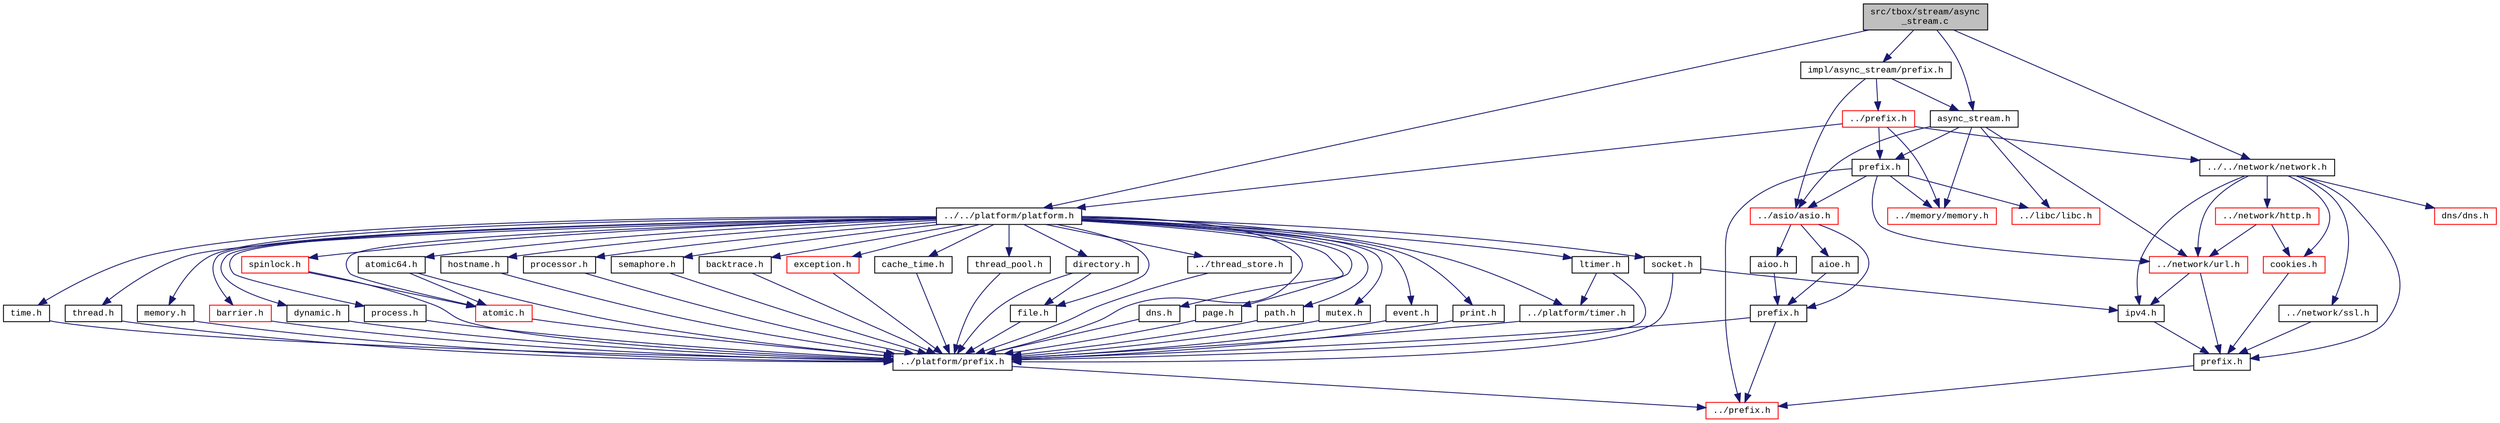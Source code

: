 digraph "src/tbox/stream/async_stream.c"
{
  edge [fontname="CourierNew",fontsize="10",labelfontname="CourierNew",labelfontsize="10"];
  node [fontname="CourierNew",fontsize="10",shape=record];
  Node1 [label="src/tbox/stream/async\l_stream.c",height=0.2,width=0.4,color="black", fillcolor="grey75", style="filled" fontcolor="black"];
  Node1 -> Node2 [color="midnightblue",fontsize="10",style="solid",fontname="CourierNew"];
  Node2 [label="async_stream.h",height=0.2,width=0.4,color="black", fillcolor="white", style="filled",URL="$d0/d4d/async__stream_8h.html"];
  Node2 -> Node3 [color="midnightblue",fontsize="10",style="solid",fontname="CourierNew"];
  Node3 [label="prefix.h",height=0.2,width=0.4,color="black", fillcolor="white", style="filled",URL="$d2/dd0/stream_2prefix_8h_source.html"];
  Node3 -> Node4 [color="midnightblue",fontsize="10",style="solid",fontname="CourierNew"];
  Node4 [label="../prefix.h",height=0.2,width=0.4,color="red", fillcolor="white", style="filled",URL="$df/d5c/prefix_8h_source.html"];
  Node3 -> Node5 [color="midnightblue",fontsize="10",style="solid",fontname="CourierNew"];
  Node5 [label="../libc/libc.h",height=0.2,width=0.4,color="red", fillcolor="white", style="filled",URL="$db/dc8/libc_8h.html"];
  Node3 -> Node6 [color="midnightblue",fontsize="10",style="solid",fontname="CourierNew"];
  Node6 [label="../network/url.h",height=0.2,width=0.4,color="red", fillcolor="white", style="filled",URL="$d9/d0e/network_2url_8h_source.html"];
  Node6 -> Node7 [color="midnightblue",fontsize="10",style="solid",fontname="CourierNew"];
  Node7 [label="prefix.h",height=0.2,width=0.4,color="black", fillcolor="white", style="filled",URL="$d2/df3/network_2prefix_8h_source.html"];
  Node7 -> Node4 [color="midnightblue",fontsize="10",style="solid",fontname="CourierNew"];
  Node6 -> Node8 [color="midnightblue",fontsize="10",style="solid",fontname="CourierNew"];
  Node8 [label="ipv4.h",height=0.2,width=0.4,color="black", fillcolor="white", style="filled",URL="$d7/d19/ipv4_8h.html"];
  Node8 -> Node7 [color="midnightblue",fontsize="10",style="solid",fontname="CourierNew"];
  Node3 -> Node9 [color="midnightblue",fontsize="10",style="solid",fontname="CourierNew"];
  Node9 [label="../asio/asio.h",height=0.2,width=0.4,color="red", fillcolor="white", style="filled",URL="$d4/d68/asio_8h.html"];
  Node9 -> Node10 [color="midnightblue",fontsize="10",style="solid",fontname="CourierNew"];
  Node10 [label="prefix.h",height=0.2,width=0.4,color="black", fillcolor="white", style="filled",URL="$db/d56/asio_2prefix_8h_source.html"];
  Node10 -> Node4 [color="midnightblue",fontsize="10",style="solid",fontname="CourierNew"];
  Node10 -> Node11 [color="midnightblue",fontsize="10",style="solid",fontname="CourierNew"];
  Node11 [label="../platform/prefix.h",height=0.2,width=0.4,color="black", fillcolor="white", style="filled",URL="$db/dfa/platform_2prefix_8h_source.html"];
  Node11 -> Node4 [color="midnightblue",fontsize="10",style="solid",fontname="CourierNew"];
  Node9 -> Node12 [color="midnightblue",fontsize="10",style="solid",fontname="CourierNew"];
  Node12 [label="aioo.h",height=0.2,width=0.4,color="black", fillcolor="white", style="filled",URL="$d6/d9b/aioo_8h.html"];
  Node12 -> Node10 [color="midnightblue",fontsize="10",style="solid",fontname="CourierNew"];
  Node9 -> Node13 [color="midnightblue",fontsize="10",style="solid",fontname="CourierNew"];
  Node13 [label="aioe.h",height=0.2,width=0.4,color="black", fillcolor="white", style="filled",URL="$d5/d10/aioe_8h.html"];
  Node13 -> Node10 [color="midnightblue",fontsize="10",style="solid",fontname="CourierNew"];
  Node3 -> Node14 [color="midnightblue",fontsize="10",style="solid",fontname="CourierNew"];
  Node14 [label="../memory/memory.h",height=0.2,width=0.4,color="red", fillcolor="white", style="filled",URL="$dd/d7b/memory_2memory_8h_source.html"];
  Node2 -> Node9 [color="midnightblue",fontsize="10",style="solid",fontname="CourierNew"];
  Node2 -> Node5 [color="midnightblue",fontsize="10",style="solid",fontname="CourierNew"];
  Node2 -> Node6 [color="midnightblue",fontsize="10",style="solid",fontname="CourierNew"];
  Node2 -> Node14 [color="midnightblue",fontsize="10",style="solid",fontname="CourierNew"];
  Node1 -> Node15 [color="midnightblue",fontsize="10",style="solid",fontname="CourierNew"];
  Node15 [label="impl/async_stream/prefix.h",height=0.2,width=0.4,color="black", fillcolor="white", style="filled",URL="$df/d68/stream_2impl_2async__stream_2prefix_8h_source.html"];
  Node15 -> Node16 [color="midnightblue",fontsize="10",style="solid",fontname="CourierNew"];
  Node16 [label="../prefix.h",height=0.2,width=0.4,color="red", fillcolor="white", style="filled",URL="$dc/dd3/stream_2impl_2prefix_8h_source.html"];
  Node16 -> Node3 [color="midnightblue",fontsize="10",style="solid",fontname="CourierNew"];
  Node16 -> Node14 [color="midnightblue",fontsize="10",style="solid",fontname="CourierNew"];
  Node16 -> Node17 [color="midnightblue",fontsize="10",style="solid",fontname="CourierNew"];
  Node17 [label="../../network/network.h",height=0.2,width=0.4,color="black", fillcolor="white", style="filled",URL="$d9/d94/network_8h.html"];
  Node17 -> Node7 [color="midnightblue",fontsize="10",style="solid",fontname="CourierNew"];
  Node17 -> Node18 [color="midnightblue",fontsize="10",style="solid",fontname="CourierNew"];
  Node18 [label="../network/ssl.h",height=0.2,width=0.4,color="black", fillcolor="white", style="filled",URL="$d7/d29/network_2ssl_8h_source.html"];
  Node18 -> Node7 [color="midnightblue",fontsize="10",style="solid",fontname="CourierNew"];
  Node17 -> Node6 [color="midnightblue",fontsize="10",style="solid",fontname="CourierNew"];
  Node17 -> Node8 [color="midnightblue",fontsize="10",style="solid",fontname="CourierNew"];
  Node17 -> Node19 [color="midnightblue",fontsize="10",style="solid",fontname="CourierNew"];
  Node19 [label="../network/http.h",height=0.2,width=0.4,color="red", fillcolor="white", style="filled",URL="$d0/ded/network_2http_8h_source.html"];
  Node19 -> Node20 [color="midnightblue",fontsize="10",style="solid",fontname="CourierNew"];
  Node20 [label="cookies.h",height=0.2,width=0.4,color="red", fillcolor="white", style="filled",URL="$da/dea/cookies_8h.html"];
  Node20 -> Node7 [color="midnightblue",fontsize="10",style="solid",fontname="CourierNew"];
  Node19 -> Node6 [color="midnightblue",fontsize="10",style="solid",fontname="CourierNew"];
  Node17 -> Node20 [color="midnightblue",fontsize="10",style="solid",fontname="CourierNew"];
  Node17 -> Node21 [color="midnightblue",fontsize="10",style="solid",fontname="CourierNew"];
  Node21 [label="dns/dns.h",height=0.2,width=0.4,color="red", fillcolor="white", style="filled",URL="$d6/d59/network_2dns_2dns_8h_source.html"];
  Node16 -> Node22 [color="midnightblue",fontsize="10",style="solid",fontname="CourierNew"];
  Node22 [label="../../platform/platform.h",height=0.2,width=0.4,color="black", fillcolor="white", style="filled",URL="$de/d03/platform_8h.html"];
  Node22 -> Node11 [color="midnightblue",fontsize="10",style="solid",fontname="CourierNew"];
  Node22 -> Node23 [color="midnightblue",fontsize="10",style="solid",fontname="CourierNew"];
  Node23 [label="dns.h",height=0.2,width=0.4,color="black", fillcolor="white", style="filled",URL="$d9/d31/platform_2dns_8h_source.html"];
  Node23 -> Node11 [color="midnightblue",fontsize="10",style="solid",fontname="CourierNew"];
  Node22 -> Node24 [color="midnightblue",fontsize="10",style="solid",fontname="CourierNew"];
  Node24 [label="page.h",height=0.2,width=0.4,color="black", fillcolor="white", style="filled",URL="$de/dad/page_8h.html"];
  Node24 -> Node11 [color="midnightblue",fontsize="10",style="solid",fontname="CourierNew"];
  Node22 -> Node25 [color="midnightblue",fontsize="10",style="solid",fontname="CourierNew"];
  Node25 [label="path.h",height=0.2,width=0.4,color="black", fillcolor="white", style="filled",URL="$d7/dd4/path_8h_source.html"];
  Node25 -> Node11 [color="midnightblue",fontsize="10",style="solid",fontname="CourierNew"];
  Node22 -> Node26 [color="midnightblue",fontsize="10",style="solid",fontname="CourierNew"];
  Node26 [label="file.h",height=0.2,width=0.4,color="black", fillcolor="white", style="filled",URL="$d2/d4d/file_8h.html"];
  Node26 -> Node11 [color="midnightblue",fontsize="10",style="solid",fontname="CourierNew"];
  Node22 -> Node27 [color="midnightblue",fontsize="10",style="solid",fontname="CourierNew"];
  Node27 [label="time.h",height=0.2,width=0.4,color="black", fillcolor="white", style="filled",URL="$db/d97/platform_2time_8h_source.html"];
  Node27 -> Node11 [color="midnightblue",fontsize="10",style="solid",fontname="CourierNew"];
  Node22 -> Node28 [color="midnightblue",fontsize="10",style="solid",fontname="CourierNew"];
  Node28 [label="mutex.h",height=0.2,width=0.4,color="black", fillcolor="white", style="filled",URL="$d0/df8/mutex_8h.html"];
  Node28 -> Node11 [color="midnightblue",fontsize="10",style="solid",fontname="CourierNew"];
  Node22 -> Node29 [color="midnightblue",fontsize="10",style="solid",fontname="CourierNew"];
  Node29 [label="event.h",height=0.2,width=0.4,color="black", fillcolor="white", style="filled",URL="$dd/d20/event_8h.html"];
  Node29 -> Node11 [color="midnightblue",fontsize="10",style="solid",fontname="CourierNew"];
  Node22 -> Node30 [color="midnightblue",fontsize="10",style="solid",fontname="CourierNew"];
  Node30 [label="../platform/timer.h",height=0.2,width=0.4,color="black", fillcolor="white", style="filled",URL="$d5/dd0/timer_8h.html"];
  Node30 -> Node11 [color="midnightblue",fontsize="10",style="solid",fontname="CourierNew"];
  Node22 -> Node31 [color="midnightblue",fontsize="10",style="solid",fontname="CourierNew"];
  Node31 [label="print.h",height=0.2,width=0.4,color="black", fillcolor="white", style="filled",URL="$d5/d77/print_8h.html"];
  Node31 -> Node11 [color="midnightblue",fontsize="10",style="solid",fontname="CourierNew"];
  Node22 -> Node32 [color="midnightblue",fontsize="10",style="solid",fontname="CourierNew"];
  Node32 [label="ltimer.h",height=0.2,width=0.4,color="black", fillcolor="white", style="filled",URL="$d5/d7d/ltimer_8h.html"];
  Node32 -> Node11 [color="midnightblue",fontsize="10",style="solid",fontname="CourierNew"];
  Node32 -> Node30 [color="midnightblue",fontsize="10",style="solid",fontname="CourierNew"];
  Node22 -> Node33 [color="midnightblue",fontsize="10",style="solid",fontname="CourierNew"];
  Node33 [label="socket.h",height=0.2,width=0.4,color="black", fillcolor="white", style="filled",URL="$da/ddd/socket_8h.html"];
  Node33 -> Node11 [color="midnightblue",fontsize="10",style="solid",fontname="CourierNew"];
  Node33 -> Node8 [color="midnightblue",fontsize="10",style="solid",fontname="CourierNew"];
  Node22 -> Node34 [color="midnightblue",fontsize="10",style="solid",fontname="CourierNew"];
  Node34 [label="thread.h",height=0.2,width=0.4,color="black", fillcolor="white", style="filled",URL="$db/dd5/thread_8h.html"];
  Node34 -> Node11 [color="midnightblue",fontsize="10",style="solid",fontname="CourierNew"];
  Node22 -> Node35 [color="midnightblue",fontsize="10",style="solid",fontname="CourierNew"];
  Node35 [label="atomic.h",height=0.2,width=0.4,color="red", fillcolor="white", style="filled",URL="$dd/d02/atomic_8h_source.html"];
  Node35 -> Node11 [color="midnightblue",fontsize="10",style="solid",fontname="CourierNew"];
  Node22 -> Node36 [color="midnightblue",fontsize="10",style="solid",fontname="CourierNew"];
  Node36 [label="memory.h",height=0.2,width=0.4,color="black", fillcolor="white", style="filled",URL="$d0/db0/platform_2memory_8h_source.html"];
  Node36 -> Node11 [color="midnightblue",fontsize="10",style="solid",fontname="CourierNew"];
  Node22 -> Node37 [color="midnightblue",fontsize="10",style="solid",fontname="CourierNew"];
  Node37 [label="barrier.h",height=0.2,width=0.4,color="red", fillcolor="white", style="filled",URL="$df/d9a/barrier_8h_source.html"];
  Node37 -> Node11 [color="midnightblue",fontsize="10",style="solid",fontname="CourierNew"];
  Node22 -> Node38 [color="midnightblue",fontsize="10",style="solid",fontname="CourierNew"];
  Node38 [label="dynamic.h",height=0.2,width=0.4,color="black", fillcolor="white", style="filled",URL="$df/dd3/dynamic_8h_source.html"];
  Node38 -> Node11 [color="midnightblue",fontsize="10",style="solid",fontname="CourierNew"];
  Node22 -> Node39 [color="midnightblue",fontsize="10",style="solid",fontname="CourierNew"];
  Node39 [label="process.h",height=0.2,width=0.4,color="black", fillcolor="white", style="filled",URL="$da/d42/process_8h.html"];
  Node39 -> Node11 [color="midnightblue",fontsize="10",style="solid",fontname="CourierNew"];
  Node22 -> Node40 [color="midnightblue",fontsize="10",style="solid",fontname="CourierNew"];
  Node40 [label="spinlock.h",height=0.2,width=0.4,color="red", fillcolor="white", style="filled",URL="$df/d63/spinlock_8h.html"];
  Node40 -> Node11 [color="midnightblue",fontsize="10",style="solid",fontname="CourierNew"];
  Node40 -> Node35 [color="midnightblue",fontsize="10",style="solid",fontname="CourierNew"];
  Node22 -> Node41 [color="midnightblue",fontsize="10",style="solid",fontname="CourierNew"];
  Node41 [label="atomic64.h",height=0.2,width=0.4,color="black", fillcolor="white", style="filled",URL="$df/dd4/atomic64_8h_source.html"];
  Node41 -> Node11 [color="midnightblue",fontsize="10",style="solid",fontname="CourierNew"];
  Node41 -> Node35 [color="midnightblue",fontsize="10",style="solid",fontname="CourierNew"];
  Node22 -> Node42 [color="midnightblue",fontsize="10",style="solid",fontname="CourierNew"];
  Node42 [label="hostname.h",height=0.2,width=0.4,color="black", fillcolor="white", style="filled",URL="$d4/de1/hostname_8h.html"];
  Node42 -> Node11 [color="midnightblue",fontsize="10",style="solid",fontname="CourierNew"];
  Node22 -> Node43 [color="midnightblue",fontsize="10",style="solid",fontname="CourierNew"];
  Node43 [label="processor.h",height=0.2,width=0.4,color="black", fillcolor="white", style="filled",URL="$d9/d99/processor_8h.html"];
  Node43 -> Node11 [color="midnightblue",fontsize="10",style="solid",fontname="CourierNew"];
  Node22 -> Node44 [color="midnightblue",fontsize="10",style="solid",fontname="CourierNew"];
  Node44 [label="semaphore.h",height=0.2,width=0.4,color="black", fillcolor="white", style="filled",URL="$d6/dc6/semaphore_8h.html"];
  Node44 -> Node11 [color="midnightblue",fontsize="10",style="solid",fontname="CourierNew"];
  Node22 -> Node45 [color="midnightblue",fontsize="10",style="solid",fontname="CourierNew"];
  Node45 [label="backtrace.h",height=0.2,width=0.4,color="black", fillcolor="white", style="filled",URL="$d3/dda/backtrace_8h.html"];
  Node45 -> Node11 [color="midnightblue",fontsize="10",style="solid",fontname="CourierNew"];
  Node22 -> Node46 [color="midnightblue",fontsize="10",style="solid",fontname="CourierNew"];
  Node46 [label="directory.h",height=0.2,width=0.4,color="black", fillcolor="white", style="filled",URL="$d9/d0f/directory_8h.html"];
  Node46 -> Node11 [color="midnightblue",fontsize="10",style="solid",fontname="CourierNew"];
  Node46 -> Node26 [color="midnightblue",fontsize="10",style="solid",fontname="CourierNew"];
  Node22 -> Node47 [color="midnightblue",fontsize="10",style="solid",fontname="CourierNew"];
  Node47 [label="exception.h",height=0.2,width=0.4,color="red", fillcolor="white", style="filled",URL="$dd/d2d/exception_8h_source.html"];
  Node47 -> Node11 [color="midnightblue",fontsize="10",style="solid",fontname="CourierNew"];
  Node22 -> Node48 [color="midnightblue",fontsize="10",style="solid",fontname="CourierNew"];
  Node48 [label="cache_time.h",height=0.2,width=0.4,color="black", fillcolor="white", style="filled",URL="$d4/d37/cache__time_8h.html"];
  Node48 -> Node11 [color="midnightblue",fontsize="10",style="solid",fontname="CourierNew"];
  Node22 -> Node49 [color="midnightblue",fontsize="10",style="solid",fontname="CourierNew"];
  Node49 [label="thread_pool.h",height=0.2,width=0.4,color="black", fillcolor="white", style="filled",URL="$d3/dec/thread__pool_8h.html"];
  Node49 -> Node11 [color="midnightblue",fontsize="10",style="solid",fontname="CourierNew"];
  Node22 -> Node50 [color="midnightblue",fontsize="10",style="solid",fontname="CourierNew"];
  Node50 [label="../thread_store.h",height=0.2,width=0.4,color="black", fillcolor="white", style="filled",URL="$d8/d4a/thread__store_8h.html"];
  Node50 -> Node11 [color="midnightblue",fontsize="10",style="solid",fontname="CourierNew"];
  Node15 -> Node2 [color="midnightblue",fontsize="10",style="solid",fontname="CourierNew"];
  Node15 -> Node9 [color="midnightblue",fontsize="10",style="solid",fontname="CourierNew"];
  Node1 -> Node17 [color="midnightblue",fontsize="10",style="solid",fontname="CourierNew"];
  Node1 -> Node22 [color="midnightblue",fontsize="10",style="solid",fontname="CourierNew"];
}
